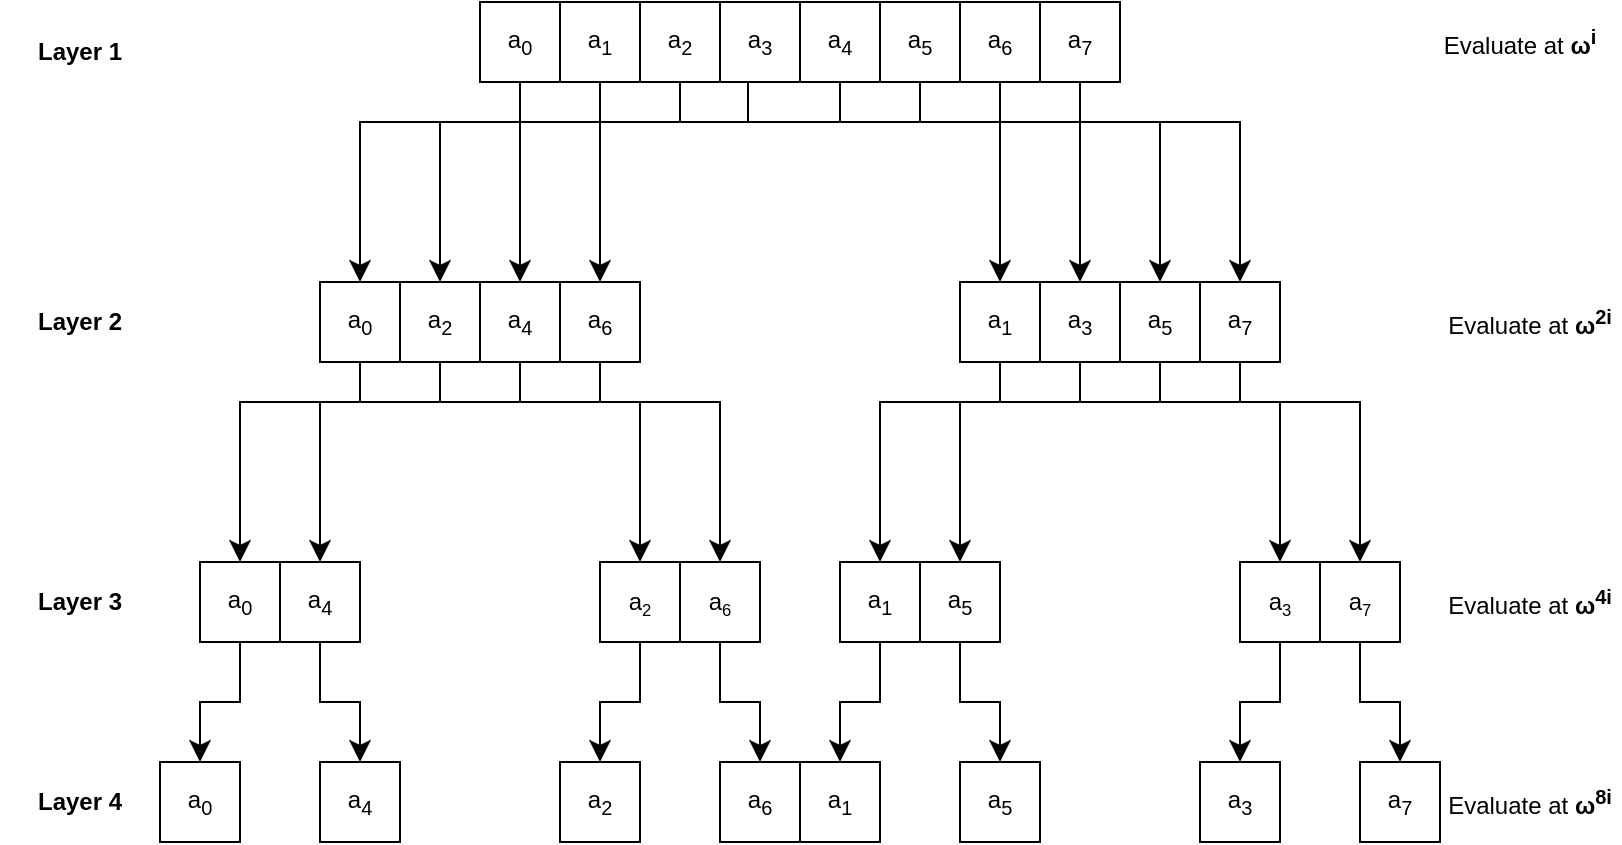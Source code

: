 <mxfile version="21.3.5" type="device">
  <diagram name="Page-1" id="G5Ecn0lg3arLgMw1ygux">
    <mxGraphModel dx="1259" dy="682" grid="1" gridSize="10" guides="1" tooltips="1" connect="1" arrows="1" fold="1" page="1" pageScale="1" pageWidth="827" pageHeight="1169" math="0" shadow="0">
      <root>
        <mxCell id="0" />
        <mxCell id="1" parent="0" />
        <mxCell id="zzUA0vZjNHNcqAL-HrGj-1" value="" style="rounded=0;whiteSpace=wrap;html=1;fillColor=none;" parent="1" vertex="1">
          <mxGeometry x="280" y="80" width="320" height="40" as="geometry" />
        </mxCell>
        <mxCell id="zzUA0vZjNHNcqAL-HrGj-3" value="a&lt;sub&gt;0&lt;/sub&gt;" style="whiteSpace=wrap;html=1;aspect=fixed;fillColor=none;" parent="1" vertex="1">
          <mxGeometry x="280" y="80" width="40" height="40" as="geometry" />
        </mxCell>
        <mxCell id="zzUA0vZjNHNcqAL-HrGj-4" value="a&lt;sub&gt;1&lt;/sub&gt;" style="whiteSpace=wrap;html=1;aspect=fixed;fillColor=none;" parent="1" vertex="1">
          <mxGeometry x="320" y="80" width="40" height="40" as="geometry" />
        </mxCell>
        <mxCell id="zzUA0vZjNHNcqAL-HrGj-5" value="a&lt;sub&gt;4&lt;/sub&gt;" style="whiteSpace=wrap;html=1;aspect=fixed;fillColor=none;" parent="1" vertex="1">
          <mxGeometry x="440" y="80" width="40" height="40" as="geometry" />
        </mxCell>
        <mxCell id="zzUA0vZjNHNcqAL-HrGj-6" value="a&lt;sub&gt;3&lt;/sub&gt;" style="whiteSpace=wrap;html=1;aspect=fixed;fillColor=none;" parent="1" vertex="1">
          <mxGeometry x="400" y="80" width="40" height="40" as="geometry" />
        </mxCell>
        <mxCell id="zzUA0vZjNHNcqAL-HrGj-7" value="a&lt;sub&gt;2&lt;/sub&gt;" style="whiteSpace=wrap;html=1;aspect=fixed;fillColor=none;" parent="1" vertex="1">
          <mxGeometry x="360" y="80" width="40" height="40" as="geometry" />
        </mxCell>
        <mxCell id="zzUA0vZjNHNcqAL-HrGj-8" value="a&lt;sub&gt;5&lt;/sub&gt;" style="whiteSpace=wrap;html=1;aspect=fixed;fillColor=none;" parent="1" vertex="1">
          <mxGeometry x="480" y="80" width="40" height="40" as="geometry" />
        </mxCell>
        <mxCell id="zzUA0vZjNHNcqAL-HrGj-9" value="a&lt;sub&gt;6&lt;/sub&gt;" style="whiteSpace=wrap;html=1;aspect=fixed;fillColor=none;" parent="1" vertex="1">
          <mxGeometry x="520" y="80" width="40" height="40" as="geometry" />
        </mxCell>
        <mxCell id="zzUA0vZjNHNcqAL-HrGj-10" value="a&lt;sub&gt;7&lt;/sub&gt;" style="whiteSpace=wrap;html=1;aspect=fixed;fillColor=none;" parent="1" vertex="1">
          <mxGeometry x="560" y="80" width="40" height="40" as="geometry" />
        </mxCell>
        <mxCell id="zzUA0vZjNHNcqAL-HrGj-12" value="a&lt;sub&gt;0&lt;/sub&gt;" style="whiteSpace=wrap;html=1;aspect=fixed;fillColor=none;" parent="1" vertex="1">
          <mxGeometry x="200" y="220" width="40" height="40" as="geometry" />
        </mxCell>
        <mxCell id="zzUA0vZjNHNcqAL-HrGj-13" value="a&lt;sub&gt;2&lt;/sub&gt;" style="whiteSpace=wrap;html=1;aspect=fixed;fillColor=none;" parent="1" vertex="1">
          <mxGeometry x="240" y="220" width="40" height="40" as="geometry" />
        </mxCell>
        <mxCell id="zzUA0vZjNHNcqAL-HrGj-14" value="a&lt;sub&gt;6&lt;/sub&gt;" style="whiteSpace=wrap;html=1;aspect=fixed;fillColor=none;" parent="1" vertex="1">
          <mxGeometry x="320" y="220" width="40" height="40" as="geometry" />
        </mxCell>
        <mxCell id="zzUA0vZjNHNcqAL-HrGj-15" value="a&lt;sub&gt;4&lt;/sub&gt;" style="whiteSpace=wrap;html=1;aspect=fixed;fillColor=none;" parent="1" vertex="1">
          <mxGeometry x="280" y="220" width="40" height="40" as="geometry" />
        </mxCell>
        <mxCell id="zzUA0vZjNHNcqAL-HrGj-16" value="a&lt;sub&gt;1&lt;/sub&gt;" style="whiteSpace=wrap;html=1;aspect=fixed;fillColor=none;" parent="1" vertex="1">
          <mxGeometry x="520" y="220" width="40" height="40" as="geometry" />
        </mxCell>
        <mxCell id="zzUA0vZjNHNcqAL-HrGj-17" value="a&lt;sub&gt;3&lt;/sub&gt;" style="whiteSpace=wrap;html=1;aspect=fixed;fillColor=none;" parent="1" vertex="1">
          <mxGeometry x="560" y="220" width="40" height="40" as="geometry" />
        </mxCell>
        <mxCell id="zzUA0vZjNHNcqAL-HrGj-18" value="a&lt;sub&gt;7&lt;/sub&gt;" style="whiteSpace=wrap;html=1;aspect=fixed;fillColor=none;" parent="1" vertex="1">
          <mxGeometry x="640" y="220" width="40" height="40" as="geometry" />
        </mxCell>
        <mxCell id="zzUA0vZjNHNcqAL-HrGj-19" value="a&lt;sub&gt;5&lt;/sub&gt;" style="whiteSpace=wrap;html=1;aspect=fixed;fillColor=none;" parent="1" vertex="1">
          <mxGeometry x="600" y="220" width="40" height="40" as="geometry" />
        </mxCell>
        <mxCell id="zzUA0vZjNHNcqAL-HrGj-20" value="" style="edgeStyle=elbowEdgeStyle;elbow=vertical;endArrow=classic;html=1;curved=0;rounded=0;endSize=8;startSize=8;exitX=0.5;exitY=1;exitDx=0;exitDy=0;entryX=0.5;entryY=0;entryDx=0;entryDy=0;" parent="1" source="zzUA0vZjNHNcqAL-HrGj-3" target="zzUA0vZjNHNcqAL-HrGj-12" edge="1">
          <mxGeometry width="50" height="50" relative="1" as="geometry">
            <mxPoint x="190" y="220" as="sourcePoint" />
            <mxPoint x="240" y="170" as="targetPoint" />
            <Array as="points">
              <mxPoint x="260" y="140" />
            </Array>
          </mxGeometry>
        </mxCell>
        <mxCell id="zzUA0vZjNHNcqAL-HrGj-21" value="" style="edgeStyle=elbowEdgeStyle;elbow=vertical;endArrow=classic;html=1;curved=0;rounded=0;endSize=8;startSize=8;entryX=0.5;entryY=0;entryDx=0;entryDy=0;" parent="1" target="zzUA0vZjNHNcqAL-HrGj-13" edge="1">
          <mxGeometry width="50" height="50" relative="1" as="geometry">
            <mxPoint x="380" y="120" as="sourcePoint" />
            <mxPoint x="300" y="240" as="targetPoint" />
            <Array as="points">
              <mxPoint x="340" y="140" />
              <mxPoint x="340" y="190" />
              <mxPoint x="350" y="200" />
            </Array>
          </mxGeometry>
        </mxCell>
        <mxCell id="zzUA0vZjNHNcqAL-HrGj-22" value="" style="edgeStyle=elbowEdgeStyle;elbow=vertical;endArrow=classic;html=1;curved=0;rounded=0;endSize=8;startSize=8;exitX=0.5;exitY=1;exitDx=0;exitDy=0;" parent="1" source="zzUA0vZjNHNcqAL-HrGj-5" edge="1">
          <mxGeometry width="50" height="50" relative="1" as="geometry">
            <mxPoint x="420" y="120" as="sourcePoint" />
            <mxPoint x="300" y="220" as="targetPoint" />
            <Array as="points">
              <mxPoint x="440" y="140" />
              <mxPoint x="410" y="200" />
              <mxPoint x="380" y="190" />
              <mxPoint x="390" y="200" />
            </Array>
          </mxGeometry>
        </mxCell>
        <mxCell id="zzUA0vZjNHNcqAL-HrGj-23" value="" style="edgeStyle=elbowEdgeStyle;elbow=vertical;endArrow=classic;html=1;curved=0;rounded=0;endSize=8;startSize=8;exitX=0.5;exitY=1;exitDx=0;exitDy=0;" parent="1" source="zzUA0vZjNHNcqAL-HrGj-9" edge="1">
          <mxGeometry width="50" height="50" relative="1" as="geometry">
            <mxPoint x="500" y="120" as="sourcePoint" />
            <mxPoint x="340" y="220" as="targetPoint" />
            <Array as="points">
              <mxPoint x="520" y="140" />
              <mxPoint x="510" y="160" />
              <mxPoint x="480" y="210" />
              <mxPoint x="450" y="200" />
              <mxPoint x="420" y="190" />
              <mxPoint x="430" y="200" />
            </Array>
          </mxGeometry>
        </mxCell>
        <mxCell id="zzUA0vZjNHNcqAL-HrGj-24" value="" style="edgeStyle=elbowEdgeStyle;elbow=vertical;endArrow=classic;html=1;curved=0;rounded=0;endSize=8;startSize=8;exitX=0.5;exitY=1;exitDx=0;exitDy=0;entryX=0.5;entryY=0;entryDx=0;entryDy=0;" parent="1" target="zzUA0vZjNHNcqAL-HrGj-16" edge="1">
          <mxGeometry width="50" height="50" relative="1" as="geometry">
            <mxPoint x="340" y="120" as="sourcePoint" />
            <mxPoint x="260" y="240" as="targetPoint" />
            <Array as="points">
              <mxPoint x="360" y="140" />
              <mxPoint x="450" y="180" />
            </Array>
          </mxGeometry>
        </mxCell>
        <mxCell id="zzUA0vZjNHNcqAL-HrGj-25" value="" style="edgeStyle=elbowEdgeStyle;elbow=vertical;endArrow=classic;html=1;curved=0;rounded=0;endSize=8;startSize=8;exitX=0.5;exitY=1;exitDx=0;exitDy=0;entryX=0.5;entryY=0;entryDx=0;entryDy=0;" parent="1" target="zzUA0vZjNHNcqAL-HrGj-17" edge="1">
          <mxGeometry width="50" height="50" relative="1" as="geometry">
            <mxPoint x="414" y="120" as="sourcePoint" />
            <mxPoint x="614" y="240" as="targetPoint" />
            <Array as="points">
              <mxPoint x="430" y="140" />
              <mxPoint x="524" y="180" />
            </Array>
          </mxGeometry>
        </mxCell>
        <mxCell id="zzUA0vZjNHNcqAL-HrGj-26" value="" style="edgeStyle=elbowEdgeStyle;elbow=vertical;endArrow=classic;html=1;curved=0;rounded=0;endSize=8;startSize=8;exitX=0.5;exitY=1;exitDx=0;exitDy=0;entryX=0.5;entryY=0;entryDx=0;entryDy=0;" parent="1" target="zzUA0vZjNHNcqAL-HrGj-19" edge="1">
          <mxGeometry width="50" height="50" relative="1" as="geometry">
            <mxPoint x="500" y="120" as="sourcePoint" />
            <mxPoint x="666" y="240" as="targetPoint" />
            <Array as="points">
              <mxPoint x="516" y="140" />
              <mxPoint x="610" y="180" />
            </Array>
          </mxGeometry>
        </mxCell>
        <mxCell id="zzUA0vZjNHNcqAL-HrGj-27" value="" style="edgeStyle=elbowEdgeStyle;elbow=vertical;endArrow=classic;html=1;curved=0;rounded=0;endSize=8;startSize=8;exitX=0.5;exitY=1;exitDx=0;exitDy=0;entryX=0.5;entryY=0;entryDx=0;entryDy=0;" parent="1" target="zzUA0vZjNHNcqAL-HrGj-18" edge="1">
          <mxGeometry width="50" height="50" relative="1" as="geometry">
            <mxPoint x="580" y="120" as="sourcePoint" />
            <mxPoint x="700" y="240" as="targetPoint" />
            <Array as="points">
              <mxPoint x="596" y="140" />
              <mxPoint x="690" y="180" />
            </Array>
          </mxGeometry>
        </mxCell>
        <mxCell id="zzUA0vZjNHNcqAL-HrGj-28" value="" style="edgeStyle=elbowEdgeStyle;elbow=vertical;endArrow=classic;html=1;curved=0;rounded=0;endSize=8;startSize=8;exitX=0.5;exitY=1;exitDx=0;exitDy=0;entryX=0.5;entryY=0;entryDx=0;entryDy=0;" parent="1" target="zzUA0vZjNHNcqAL-HrGj-29" edge="1">
          <mxGeometry width="50" height="50" relative="1" as="geometry">
            <mxPoint x="220" y="260" as="sourcePoint" />
            <mxPoint x="140" y="380" as="targetPoint" />
            <Array as="points">
              <mxPoint x="180" y="280" />
            </Array>
          </mxGeometry>
        </mxCell>
        <mxCell id="zzUA0vZjNHNcqAL-HrGj-29" value="a&lt;sub&gt;0&lt;/sub&gt;" style="whiteSpace=wrap;html=1;aspect=fixed;fillColor=none;" parent="1" vertex="1">
          <mxGeometry x="140" y="360" width="40" height="40" as="geometry" />
        </mxCell>
        <mxCell id="zzUA0vZjNHNcqAL-HrGj-30" value="" style="edgeStyle=elbowEdgeStyle;elbow=vertical;endArrow=classic;html=1;curved=0;rounded=0;endSize=8;startSize=8;exitX=0.5;exitY=1;exitDx=0;exitDy=0;entryX=0.5;entryY=0;entryDx=0;entryDy=0;" parent="1" source="zzUA0vZjNHNcqAL-HrGj-15" target="zzUA0vZjNHNcqAL-HrGj-31" edge="1">
          <mxGeometry width="50" height="50" relative="1" as="geometry">
            <mxPoint x="260" y="260" as="sourcePoint" />
            <mxPoint x="180" y="380" as="targetPoint" />
            <Array as="points">
              <mxPoint x="220" y="280" />
            </Array>
          </mxGeometry>
        </mxCell>
        <mxCell id="zzUA0vZjNHNcqAL-HrGj-31" value="a&lt;sub&gt;4&lt;/sub&gt;" style="whiteSpace=wrap;html=1;aspect=fixed;fillColor=none;" parent="1" vertex="1">
          <mxGeometry x="180" y="360" width="40" height="40" as="geometry" />
        </mxCell>
        <mxCell id="zzUA0vZjNHNcqAL-HrGj-32" value="a&lt;span style=&quot;font-size: 10px;&quot;&gt;&lt;sub&gt;2&lt;/sub&gt;&lt;/span&gt;" style="whiteSpace=wrap;html=1;aspect=fixed;fillColor=none;" parent="1" vertex="1">
          <mxGeometry x="340" y="360" width="40" height="40" as="geometry" />
        </mxCell>
        <mxCell id="zzUA0vZjNHNcqAL-HrGj-33" value="a&lt;span style=&quot;font-size: 10px;&quot;&gt;&lt;sub&gt;6&lt;/sub&gt;&lt;/span&gt;" style="whiteSpace=wrap;html=1;aspect=fixed;fillColor=none;" parent="1" vertex="1">
          <mxGeometry x="380" y="360" width="40" height="40" as="geometry" />
        </mxCell>
        <mxCell id="zzUA0vZjNHNcqAL-HrGj-34" value="" style="edgeStyle=elbowEdgeStyle;elbow=vertical;endArrow=classic;html=1;curved=0;rounded=0;endSize=8;startSize=8;exitX=0.5;exitY=1;exitDx=0;exitDy=0;entryX=0.5;entryY=0;entryDx=0;entryDy=0;" parent="1" source="zzUA0vZjNHNcqAL-HrGj-13" target="zzUA0vZjNHNcqAL-HrGj-32" edge="1">
          <mxGeometry width="50" height="50" relative="1" as="geometry">
            <mxPoint x="310" y="270" as="sourcePoint" />
            <mxPoint x="190" y="390" as="targetPoint" />
            <Array as="points">
              <mxPoint x="300" y="280" />
              <mxPoint x="230" y="290" />
            </Array>
          </mxGeometry>
        </mxCell>
        <mxCell id="zzUA0vZjNHNcqAL-HrGj-35" value="" style="edgeStyle=elbowEdgeStyle;elbow=vertical;endArrow=classic;html=1;curved=0;rounded=0;endSize=8;startSize=8;exitX=0.5;exitY=1;exitDx=0;exitDy=0;entryX=0.5;entryY=0;entryDx=0;entryDy=0;" parent="1" target="zzUA0vZjNHNcqAL-HrGj-33" edge="1">
          <mxGeometry width="50" height="50" relative="1" as="geometry">
            <mxPoint x="340" y="260" as="sourcePoint" />
            <mxPoint x="380" y="380" as="targetPoint" />
            <Array as="points">
              <mxPoint x="380" y="280" />
              <mxPoint x="310" y="290" />
            </Array>
          </mxGeometry>
        </mxCell>
        <mxCell id="zzUA0vZjNHNcqAL-HrGj-36" value="" style="edgeStyle=elbowEdgeStyle;elbow=vertical;endArrow=classic;html=1;curved=0;rounded=0;endSize=8;startSize=8;exitX=0.5;exitY=1;exitDx=0;exitDy=0;entryX=0.5;entryY=0;entryDx=0;entryDy=0;" parent="1" target="zzUA0vZjNHNcqAL-HrGj-37" edge="1">
          <mxGeometry width="50" height="50" relative="1" as="geometry">
            <mxPoint x="540" y="260" as="sourcePoint" />
            <mxPoint x="460" y="380" as="targetPoint" />
            <Array as="points">
              <mxPoint x="500" y="280" />
            </Array>
          </mxGeometry>
        </mxCell>
        <mxCell id="zzUA0vZjNHNcqAL-HrGj-37" value="a&lt;sub&gt;1&lt;/sub&gt;" style="whiteSpace=wrap;html=1;aspect=fixed;fillColor=none;" parent="1" vertex="1">
          <mxGeometry x="460" y="360" width="40" height="40" as="geometry" />
        </mxCell>
        <mxCell id="zzUA0vZjNHNcqAL-HrGj-38" value="" style="edgeStyle=elbowEdgeStyle;elbow=vertical;endArrow=classic;html=1;curved=0;rounded=0;endSize=8;startSize=8;exitX=0.5;exitY=1;exitDx=0;exitDy=0;entryX=0.5;entryY=0;entryDx=0;entryDy=0;" parent="1" target="zzUA0vZjNHNcqAL-HrGj-39" edge="1">
          <mxGeometry width="50" height="50" relative="1" as="geometry">
            <mxPoint x="620" y="260" as="sourcePoint" />
            <mxPoint x="500" y="380" as="targetPoint" />
            <Array as="points">
              <mxPoint x="540" y="280" />
            </Array>
          </mxGeometry>
        </mxCell>
        <mxCell id="zzUA0vZjNHNcqAL-HrGj-39" value="a&lt;sub&gt;5&lt;/sub&gt;" style="whiteSpace=wrap;html=1;aspect=fixed;fillColor=none;" parent="1" vertex="1">
          <mxGeometry x="500" y="360" width="40" height="40" as="geometry" />
        </mxCell>
        <mxCell id="zzUA0vZjNHNcqAL-HrGj-40" value="a&lt;span style=&quot;font-size: 10px;&quot;&gt;&lt;sub&gt;3&lt;/sub&gt;&lt;/span&gt;" style="whiteSpace=wrap;html=1;aspect=fixed;fillColor=none;" parent="1" vertex="1">
          <mxGeometry x="660" y="360" width="40" height="40" as="geometry" />
        </mxCell>
        <mxCell id="zzUA0vZjNHNcqAL-HrGj-41" value="a&lt;span style=&quot;font-size: 10px;&quot;&gt;&lt;sub&gt;7&lt;/sub&gt;&lt;/span&gt;" style="whiteSpace=wrap;html=1;aspect=fixed;fillColor=none;" parent="1" vertex="1">
          <mxGeometry x="700" y="360" width="40" height="40" as="geometry" />
        </mxCell>
        <mxCell id="zzUA0vZjNHNcqAL-HrGj-42" value="" style="edgeStyle=elbowEdgeStyle;elbow=vertical;endArrow=classic;html=1;curved=0;rounded=0;endSize=8;startSize=8;exitX=0.5;exitY=1;exitDx=0;exitDy=0;entryX=0.5;entryY=0;entryDx=0;entryDy=0;" parent="1" target="zzUA0vZjNHNcqAL-HrGj-40" edge="1">
          <mxGeometry width="50" height="50" relative="1" as="geometry">
            <mxPoint x="580" y="260" as="sourcePoint" />
            <mxPoint x="510" y="390" as="targetPoint" />
            <Array as="points">
              <mxPoint x="620" y="280" />
              <mxPoint x="550" y="290" />
            </Array>
          </mxGeometry>
        </mxCell>
        <mxCell id="zzUA0vZjNHNcqAL-HrGj-43" value="" style="edgeStyle=elbowEdgeStyle;elbow=vertical;endArrow=classic;html=1;curved=0;rounded=0;endSize=8;startSize=8;exitX=0.5;exitY=1;exitDx=0;exitDy=0;entryX=0.5;entryY=0;entryDx=0;entryDy=0;" parent="1" target="zzUA0vZjNHNcqAL-HrGj-41" edge="1">
          <mxGeometry width="50" height="50" relative="1" as="geometry">
            <mxPoint x="660" y="260" as="sourcePoint" />
            <mxPoint x="700" y="380" as="targetPoint" />
            <Array as="points">
              <mxPoint x="700" y="280" />
              <mxPoint x="630" y="290" />
            </Array>
          </mxGeometry>
        </mxCell>
        <mxCell id="zzUA0vZjNHNcqAL-HrGj-44" value="a&lt;sub&gt;0&lt;/sub&gt;" style="whiteSpace=wrap;html=1;aspect=fixed;fillColor=none;" parent="1" vertex="1">
          <mxGeometry x="120" y="460" width="40" height="40" as="geometry" />
        </mxCell>
        <mxCell id="zzUA0vZjNHNcqAL-HrGj-45" value="a&lt;sub&gt;4&lt;/sub&gt;" style="whiteSpace=wrap;html=1;aspect=fixed;fillColor=none;" parent="1" vertex="1">
          <mxGeometry x="200" y="460" width="40" height="40" as="geometry" />
        </mxCell>
        <mxCell id="zzUA0vZjNHNcqAL-HrGj-46" value="" style="edgeStyle=elbowEdgeStyle;elbow=vertical;endArrow=classic;html=1;curved=0;rounded=0;endSize=8;startSize=8;exitX=0.5;exitY=1;exitDx=0;exitDy=0;entryX=0.5;entryY=0;entryDx=0;entryDy=0;" parent="1" source="zzUA0vZjNHNcqAL-HrGj-31" target="zzUA0vZjNHNcqAL-HrGj-45" edge="1">
          <mxGeometry width="50" height="50" relative="1" as="geometry">
            <mxPoint x="200" y="420" as="sourcePoint" />
            <mxPoint x="260" y="540" as="targetPoint" />
            <Array as="points">
              <mxPoint x="220" y="430" />
              <mxPoint x="170" y="450" />
            </Array>
          </mxGeometry>
        </mxCell>
        <mxCell id="zzUA0vZjNHNcqAL-HrGj-47" value="" style="edgeStyle=elbowEdgeStyle;elbow=vertical;endArrow=classic;html=1;curved=0;rounded=0;endSize=8;startSize=8;entryX=0.5;entryY=0;entryDx=0;entryDy=0;exitX=0.5;exitY=1;exitDx=0;exitDy=0;" parent="1" source="zzUA0vZjNHNcqAL-HrGj-29" target="zzUA0vZjNHNcqAL-HrGj-44" edge="1">
          <mxGeometry width="50" height="50" relative="1" as="geometry">
            <mxPoint x="170" y="410" as="sourcePoint" />
            <mxPoint x="180" y="460" as="targetPoint" />
            <Array as="points">
              <mxPoint x="150" y="430" />
              <mxPoint x="130" y="450" />
            </Array>
          </mxGeometry>
        </mxCell>
        <mxCell id="zzUA0vZjNHNcqAL-HrGj-48" value="a&lt;sub&gt;2&lt;/sub&gt;" style="whiteSpace=wrap;html=1;aspect=fixed;fillColor=none;" parent="1" vertex="1">
          <mxGeometry x="320" y="460" width="40" height="40" as="geometry" />
        </mxCell>
        <mxCell id="zzUA0vZjNHNcqAL-HrGj-49" value="a&lt;sub&gt;6&lt;/sub&gt;" style="whiteSpace=wrap;html=1;aspect=fixed;fillColor=none;" parent="1" vertex="1">
          <mxGeometry x="400" y="460" width="40" height="40" as="geometry" />
        </mxCell>
        <mxCell id="zzUA0vZjNHNcqAL-HrGj-50" value="" style="edgeStyle=elbowEdgeStyle;elbow=vertical;endArrow=classic;html=1;curved=0;rounded=0;endSize=8;startSize=8;exitX=0.5;exitY=1;exitDx=0;exitDy=0;entryX=0.5;entryY=0;entryDx=0;entryDy=0;" parent="1" source="zzUA0vZjNHNcqAL-HrGj-33" target="zzUA0vZjNHNcqAL-HrGj-49" edge="1">
          <mxGeometry width="50" height="50" relative="1" as="geometry">
            <mxPoint x="400" y="420" as="sourcePoint" />
            <mxPoint x="460" y="540" as="targetPoint" />
            <Array as="points">
              <mxPoint x="410" y="430" />
              <mxPoint x="370" y="450" />
            </Array>
          </mxGeometry>
        </mxCell>
        <mxCell id="zzUA0vZjNHNcqAL-HrGj-51" value="" style="edgeStyle=elbowEdgeStyle;elbow=vertical;endArrow=classic;html=1;curved=0;rounded=0;endSize=8;startSize=8;entryX=0.5;entryY=0;entryDx=0;entryDy=0;exitX=0.5;exitY=1;exitDx=0;exitDy=0;" parent="1" source="zzUA0vZjNHNcqAL-HrGj-32" target="zzUA0vZjNHNcqAL-HrGj-48" edge="1">
          <mxGeometry width="50" height="50" relative="1" as="geometry">
            <mxPoint x="380" y="420" as="sourcePoint" />
            <mxPoint x="380" y="460" as="targetPoint" />
            <Array as="points">
              <mxPoint x="350" y="430" />
              <mxPoint x="330" y="450" />
            </Array>
          </mxGeometry>
        </mxCell>
        <mxCell id="zzUA0vZjNHNcqAL-HrGj-52" value="a&lt;sub&gt;1&lt;/sub&gt;" style="whiteSpace=wrap;html=1;aspect=fixed;fillColor=none;" parent="1" vertex="1">
          <mxGeometry x="440" y="460" width="40" height="40" as="geometry" />
        </mxCell>
        <mxCell id="zzUA0vZjNHNcqAL-HrGj-53" value="a&lt;sub&gt;5&lt;/sub&gt;" style="whiteSpace=wrap;html=1;aspect=fixed;fillColor=none;" parent="1" vertex="1">
          <mxGeometry x="520" y="460" width="40" height="40" as="geometry" />
        </mxCell>
        <mxCell id="zzUA0vZjNHNcqAL-HrGj-54" value="" style="edgeStyle=elbowEdgeStyle;elbow=vertical;endArrow=classic;html=1;curved=0;rounded=0;endSize=8;startSize=8;exitX=0.5;exitY=1;exitDx=0;exitDy=0;entryX=0.5;entryY=0;entryDx=0;entryDy=0;" parent="1" source="zzUA0vZjNHNcqAL-HrGj-39" target="zzUA0vZjNHNcqAL-HrGj-53" edge="1">
          <mxGeometry width="50" height="50" relative="1" as="geometry">
            <mxPoint x="520" y="420" as="sourcePoint" />
            <mxPoint x="580" y="540" as="targetPoint" />
            <Array as="points">
              <mxPoint x="530" y="430" />
              <mxPoint x="490" y="450" />
            </Array>
          </mxGeometry>
        </mxCell>
        <mxCell id="zzUA0vZjNHNcqAL-HrGj-55" value="" style="edgeStyle=elbowEdgeStyle;elbow=vertical;endArrow=classic;html=1;curved=0;rounded=0;endSize=8;startSize=8;exitX=0.5;exitY=1;exitDx=0;exitDy=0;entryX=0.5;entryY=0;entryDx=0;entryDy=0;" parent="1" source="zzUA0vZjNHNcqAL-HrGj-37" target="zzUA0vZjNHNcqAL-HrGj-52" edge="1">
          <mxGeometry width="50" height="50" relative="1" as="geometry">
            <mxPoint x="480" y="420" as="sourcePoint" />
            <mxPoint x="500" y="460" as="targetPoint" />
            <Array as="points">
              <mxPoint x="470" y="430" />
              <mxPoint x="450" y="450" />
            </Array>
          </mxGeometry>
        </mxCell>
        <mxCell id="zzUA0vZjNHNcqAL-HrGj-56" value="a&lt;sub&gt;3&lt;/sub&gt;" style="whiteSpace=wrap;html=1;aspect=fixed;fillColor=none;" parent="1" vertex="1">
          <mxGeometry x="640" y="460" width="40" height="40" as="geometry" />
        </mxCell>
        <mxCell id="zzUA0vZjNHNcqAL-HrGj-57" value="a&lt;sub&gt;7&lt;/sub&gt;" style="whiteSpace=wrap;html=1;aspect=fixed;fillColor=none;" parent="1" vertex="1">
          <mxGeometry x="720" y="460" width="40" height="40" as="geometry" />
        </mxCell>
        <mxCell id="zzUA0vZjNHNcqAL-HrGj-58" value="" style="edgeStyle=elbowEdgeStyle;elbow=vertical;endArrow=classic;html=1;curved=0;rounded=0;endSize=8;startSize=8;exitX=0.5;exitY=1;exitDx=0;exitDy=0;entryX=0.5;entryY=0;entryDx=0;entryDy=0;" parent="1" source="zzUA0vZjNHNcqAL-HrGj-41" target="zzUA0vZjNHNcqAL-HrGj-57" edge="1">
          <mxGeometry width="50" height="50" relative="1" as="geometry">
            <mxPoint x="720" y="420" as="sourcePoint" />
            <mxPoint x="780" y="540" as="targetPoint" />
            <Array as="points">
              <mxPoint x="740" y="430" />
              <mxPoint x="690" y="450" />
            </Array>
          </mxGeometry>
        </mxCell>
        <mxCell id="zzUA0vZjNHNcqAL-HrGj-59" value="" style="edgeStyle=elbowEdgeStyle;elbow=vertical;endArrow=classic;html=1;curved=0;rounded=0;endSize=8;startSize=8;exitX=0.5;exitY=1;exitDx=0;exitDy=0;entryX=0.5;entryY=0;entryDx=0;entryDy=0;" parent="1" source="zzUA0vZjNHNcqAL-HrGj-40" target="zzUA0vZjNHNcqAL-HrGj-56" edge="1">
          <mxGeometry width="50" height="50" relative="1" as="geometry">
            <mxPoint x="680" y="420" as="sourcePoint" />
            <mxPoint x="700" y="460" as="targetPoint" />
            <Array as="points">
              <mxPoint x="670" y="430" />
            </Array>
          </mxGeometry>
        </mxCell>
        <mxCell id="AjkCN6KCklxRRMc7M_ai-5" value="Evaluate at &lt;b&gt;ω&lt;sup&gt;i&lt;/sup&gt;&lt;/b&gt;" style="text;html=1;strokeColor=none;fillColor=none;align=center;verticalAlign=middle;whiteSpace=wrap;rounded=0;" vertex="1" parent="1">
          <mxGeometry x="760" y="85" width="80" height="30" as="geometry" />
        </mxCell>
        <mxCell id="AjkCN6KCklxRRMc7M_ai-6" value="Evaluate at &lt;b&gt;ω&lt;sup&gt;2i&lt;/sup&gt;&lt;/b&gt;" style="text;html=1;strokeColor=none;fillColor=none;align=center;verticalAlign=middle;whiteSpace=wrap;rounded=0;" vertex="1" parent="1">
          <mxGeometry x="760" y="225" width="90" height="30" as="geometry" />
        </mxCell>
        <mxCell id="AjkCN6KCklxRRMc7M_ai-7" value="Evaluate at &lt;b&gt;ω&lt;sup&gt;4i&lt;/sup&gt;&lt;/b&gt;" style="text;html=1;strokeColor=none;fillColor=none;align=center;verticalAlign=middle;whiteSpace=wrap;rounded=0;" vertex="1" parent="1">
          <mxGeometry x="760" y="365" width="90" height="30" as="geometry" />
        </mxCell>
        <mxCell id="AjkCN6KCklxRRMc7M_ai-8" value="Evaluate at &lt;b&gt;ω&lt;sup&gt;8i&lt;/sup&gt;&lt;/b&gt;" style="text;html=1;strokeColor=none;fillColor=none;align=center;verticalAlign=middle;whiteSpace=wrap;rounded=0;" vertex="1" parent="1">
          <mxGeometry x="760" y="465" width="90" height="30" as="geometry" />
        </mxCell>
        <mxCell id="AjkCN6KCklxRRMc7M_ai-9" value="Layer 1" style="text;html=1;strokeColor=none;fillColor=none;align=center;verticalAlign=middle;whiteSpace=wrap;rounded=0;fontStyle=1" vertex="1" parent="1">
          <mxGeometry x="40" y="90" width="80" height="30" as="geometry" />
        </mxCell>
        <mxCell id="AjkCN6KCklxRRMc7M_ai-10" value="Layer 2" style="text;html=1;strokeColor=none;fillColor=none;align=center;verticalAlign=middle;whiteSpace=wrap;rounded=0;fontStyle=1" vertex="1" parent="1">
          <mxGeometry x="40" y="225" width="80" height="30" as="geometry" />
        </mxCell>
        <mxCell id="AjkCN6KCklxRRMc7M_ai-11" value="Layer 3" style="text;html=1;strokeColor=none;fillColor=none;align=center;verticalAlign=middle;whiteSpace=wrap;rounded=0;fontStyle=1" vertex="1" parent="1">
          <mxGeometry x="40" y="365" width="80" height="30" as="geometry" />
        </mxCell>
        <mxCell id="AjkCN6KCklxRRMc7M_ai-12" value="Layer 4" style="text;html=1;strokeColor=none;fillColor=none;align=center;verticalAlign=middle;whiteSpace=wrap;rounded=0;fontStyle=1" vertex="1" parent="1">
          <mxGeometry x="40" y="465" width="80" height="30" as="geometry" />
        </mxCell>
      </root>
    </mxGraphModel>
  </diagram>
</mxfile>
